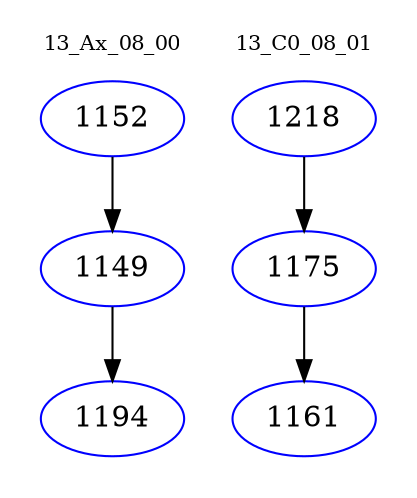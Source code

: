 digraph{
subgraph cluster_0 {
color = white
label = "13_Ax_08_00";
fontsize=10;
T0_1152 [label="1152", color="blue"]
T0_1152 -> T0_1149 [color="black"]
T0_1149 [label="1149", color="blue"]
T0_1149 -> T0_1194 [color="black"]
T0_1194 [label="1194", color="blue"]
}
subgraph cluster_1 {
color = white
label = "13_C0_08_01";
fontsize=10;
T1_1218 [label="1218", color="blue"]
T1_1218 -> T1_1175 [color="black"]
T1_1175 [label="1175", color="blue"]
T1_1175 -> T1_1161 [color="black"]
T1_1161 [label="1161", color="blue"]
}
}
